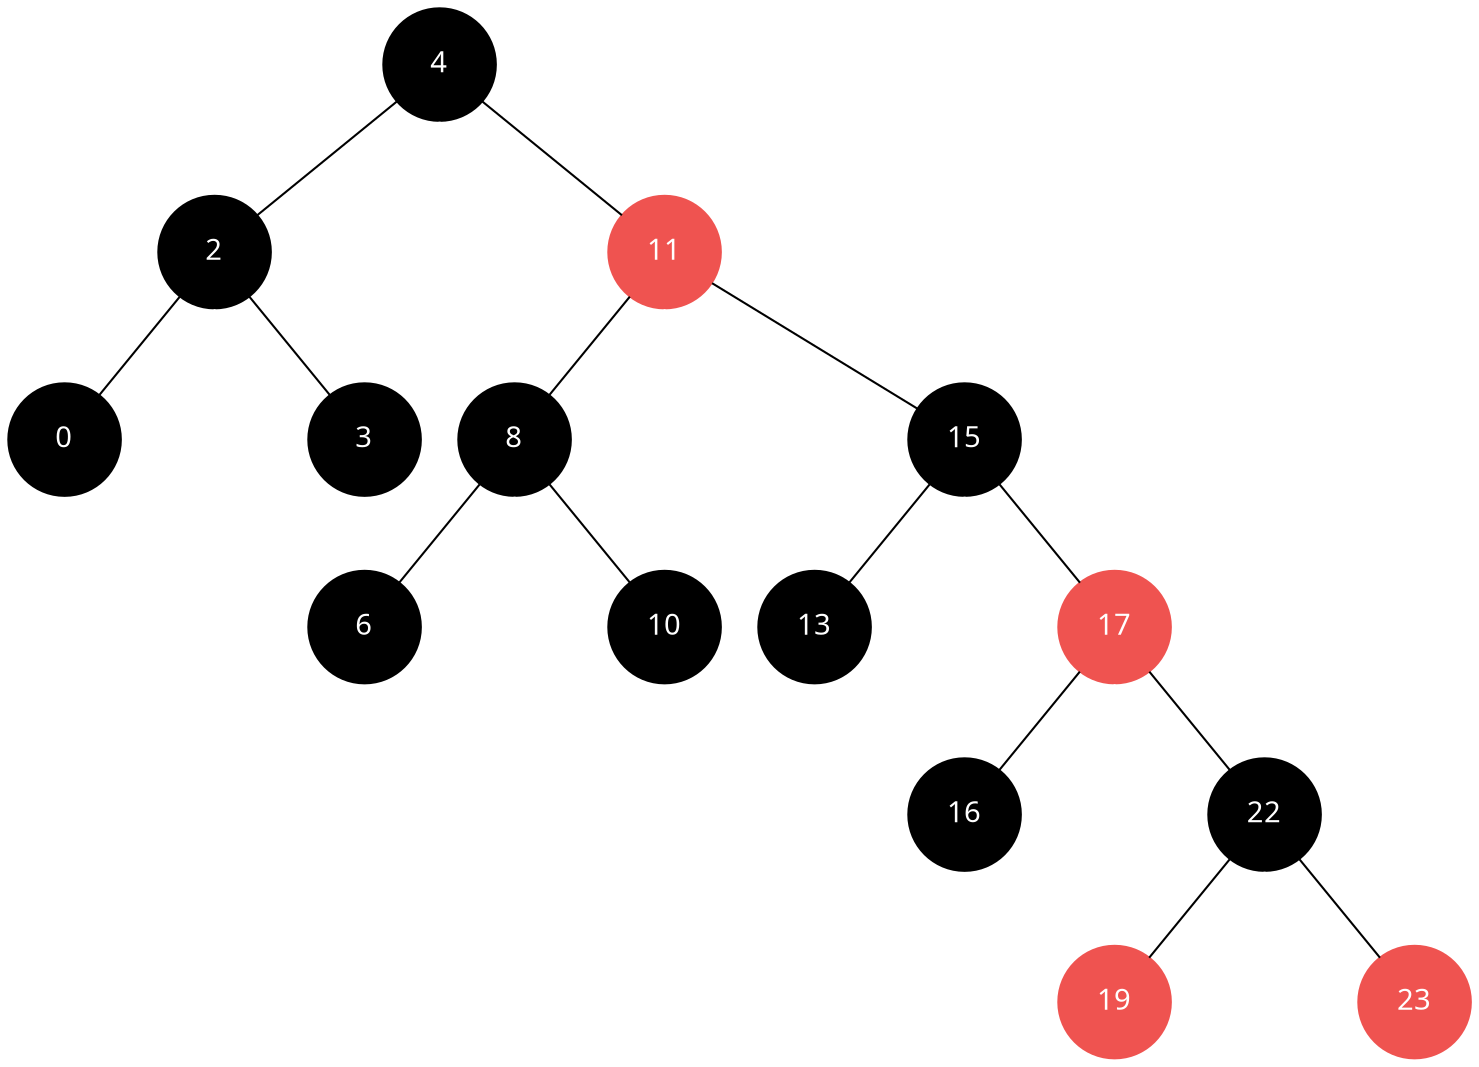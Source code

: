 digraph {
size="10,10"
fontpath="/home/M/.fonts/"
	node [shape=circle]
	node [style=filled]
	node [color=black]
	node [fixedsize=true]
	node [height=0.75]
	node [width=0.75]
	node [fontcolor=white]
	node [fontname="Courier:Bold"]
	edge [arrowhead=none]
	edge [style=filled]
	edge [weight=10]
	edge [color=black]
	node [color=black]
	4
	edge [weight=10]
	edge [color=black]
	node [color=black]
	2
		4 -> 2
	edge [weight=100]
	edge [color=white]
	node [color=white]
	"[4"
		4 -> "[4"
	edge [weight=10]
	edge [color=black]
	node [color="#ef5350"]
	11
		4 -> 11
	edge [weight=10]
	edge [color=black]
	node [color=black]
	8
		11 -> 8
	edge [weight=100]
	edge [color=white]
	node [color=white]
	"[11"
		11 -> "[11"
	edge [weight=10]
	edge [color=black]
	node [color=black]
	15
		11 -> 15
	edge [weight=10]
	edge [color=black]
	node [color=black]
	13
		15 -> 13
	edge [weight=100]
	edge [color=white]
	node [color=white]
	"[15"
		15 -> "[15"
	edge [weight=10]
	edge [color=black]
	node [color="#ef5350"]
	17
		15 -> 17
	edge [weight=10]
	edge [color=black]
	node [color=black]
	16
		17 -> 16
	edge [weight=100]
	edge [color=white]
	node [color=white]
	"[17"
		17 -> "[17"
	edge [weight=10]
	edge [color=black]
	node [color=black]
	22
		17 -> 22
	edge [weight=10]
	edge [color=black]
	node [color="#ef5350"]
	19
		22 -> 19
	edge [weight=100]
	edge [color=white]
	node [color=white]
	"[22"
		22 -> "[22"
	edge [weight=10]
	edge [color=black]
	node [color="#ef5350"]
	23
		22 -> 23
	edge [weight=10]
	edge [color=black]
	node [color=black]
	6
		8 -> 6
	edge [weight=100]
	edge [color=white]
	node [color=white]
	"[8"
		8 -> "[8"
	edge [weight=10]
	edge [color=black]
	node [color=black]
	10
		8 -> 10
	edge [weight=10]
	edge [color=black]
	node [color=black]
	0
		2 -> 0
	edge [weight=100]
	edge [color=white]
	node [color=white]
	"[2"
		2 -> "[2"
	edge [weight=10]
	edge [color=black]
	node [color=black]
	3
		2 -> 3
}